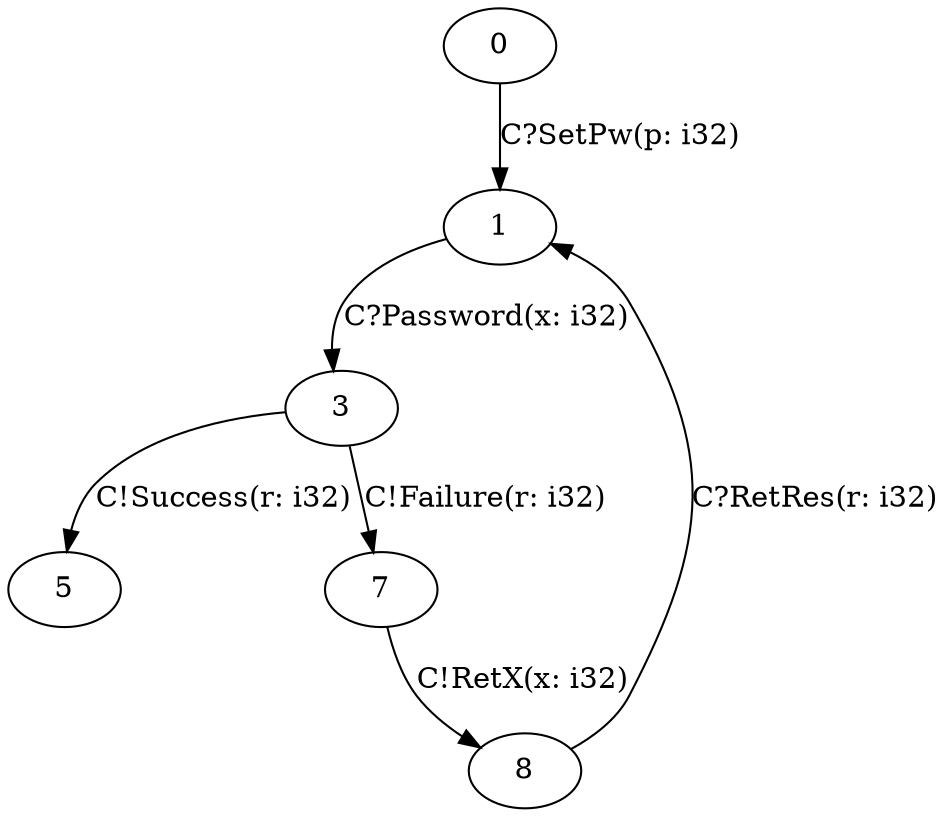 digraph S {
  0;
  1;
  3;
  5;
  7;
  8;
  
  
  0 -> 1 [label="C?SetPw(p: i32)", ];
  1 -> 3 [label="C?Password(x: i32)", ];
  3 -> 5 [label="C!Success(r: i32)", ];
  3 -> 7 [label="C!Failure(r: i32)", ];
  7 -> 8 [label="C!RetX(x: i32)", ];
  8 -> 1 [label="C?RetRes(r: i32)", ];
  
  }
